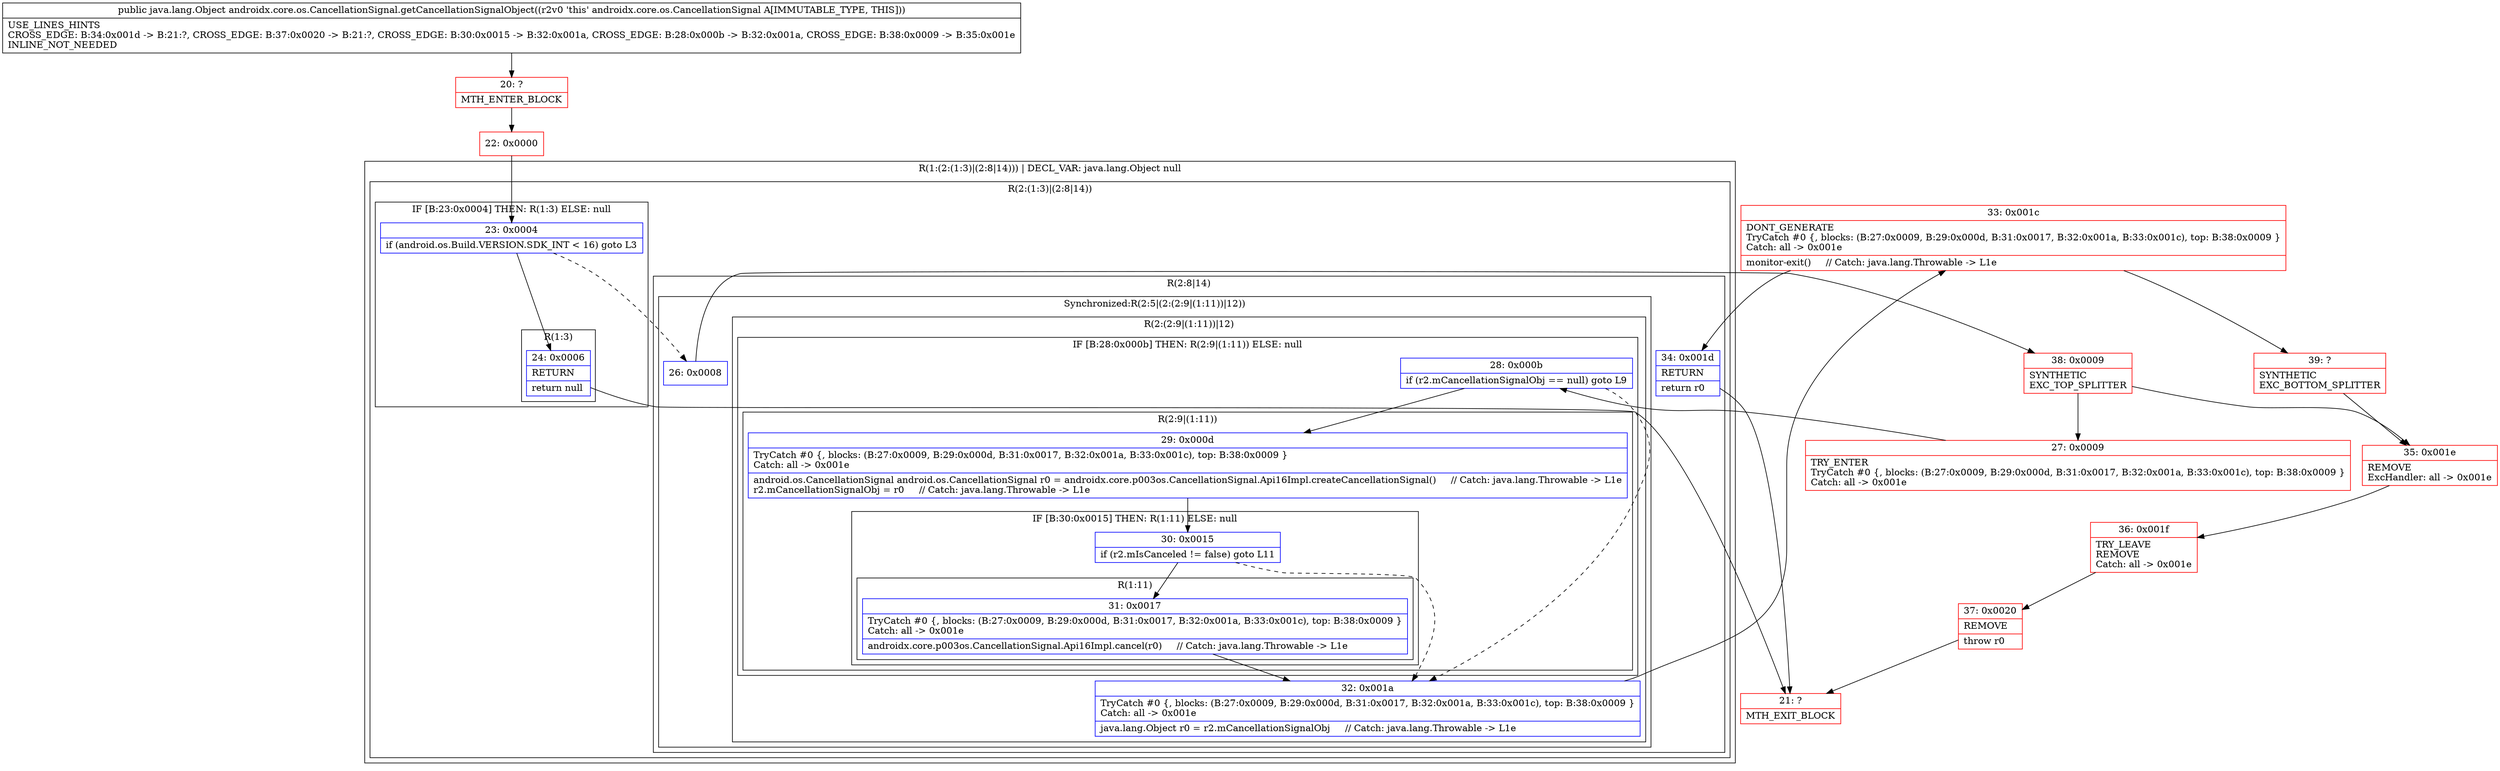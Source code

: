 digraph "CFG forandroidx.core.os.CancellationSignal.getCancellationSignalObject()Ljava\/lang\/Object;" {
subgraph cluster_Region_1170800218 {
label = "R(1:(2:(1:3)|(2:8|14))) | DECL_VAR: java.lang.Object null\l";
node [shape=record,color=blue];
subgraph cluster_Region_1418137137 {
label = "R(2:(1:3)|(2:8|14))";
node [shape=record,color=blue];
subgraph cluster_IfRegion_1324933426 {
label = "IF [B:23:0x0004] THEN: R(1:3) ELSE: null";
node [shape=record,color=blue];
Node_23 [shape=record,label="{23\:\ 0x0004|if (android.os.Build.VERSION.SDK_INT \< 16) goto L3\l}"];
subgraph cluster_Region_919294011 {
label = "R(1:3)";
node [shape=record,color=blue];
Node_24 [shape=record,label="{24\:\ 0x0006|RETURN\l|return null\l}"];
}
}
subgraph cluster_Region_2002891154 {
label = "R(2:8|14)";
node [shape=record,color=blue];
subgraph cluster_SynchronizedRegion_888361622 {
label = "Synchronized:R(2:5|(2:(2:9|(1:11))|12))";
node [shape=record,color=blue];
Node_26 [shape=record,label="{26\:\ 0x0008}"];
subgraph cluster_Region_1052117262 {
label = "R(2:(2:9|(1:11))|12)";
node [shape=record,color=blue];
subgraph cluster_IfRegion_1483289791 {
label = "IF [B:28:0x000b] THEN: R(2:9|(1:11)) ELSE: null";
node [shape=record,color=blue];
Node_28 [shape=record,label="{28\:\ 0x000b|if (r2.mCancellationSignalObj == null) goto L9\l}"];
subgraph cluster_Region_1331408774 {
label = "R(2:9|(1:11))";
node [shape=record,color=blue];
Node_29 [shape=record,label="{29\:\ 0x000d|TryCatch #0 \{, blocks: (B:27:0x0009, B:29:0x000d, B:31:0x0017, B:32:0x001a, B:33:0x001c), top: B:38:0x0009 \}\lCatch: all \-\> 0x001e\l|android.os.CancellationSignal android.os.CancellationSignal r0 = androidx.core.p003os.CancellationSignal.Api16Impl.createCancellationSignal()     \/\/ Catch: java.lang.Throwable \-\> L1e\lr2.mCancellationSignalObj = r0     \/\/ Catch: java.lang.Throwable \-\> L1e\l}"];
subgraph cluster_IfRegion_1360113649 {
label = "IF [B:30:0x0015] THEN: R(1:11) ELSE: null";
node [shape=record,color=blue];
Node_30 [shape=record,label="{30\:\ 0x0015|if (r2.mIsCanceled != false) goto L11\l}"];
subgraph cluster_Region_9161075 {
label = "R(1:11)";
node [shape=record,color=blue];
Node_31 [shape=record,label="{31\:\ 0x0017|TryCatch #0 \{, blocks: (B:27:0x0009, B:29:0x000d, B:31:0x0017, B:32:0x001a, B:33:0x001c), top: B:38:0x0009 \}\lCatch: all \-\> 0x001e\l|androidx.core.p003os.CancellationSignal.Api16Impl.cancel(r0)     \/\/ Catch: java.lang.Throwable \-\> L1e\l}"];
}
}
}
}
Node_32 [shape=record,label="{32\:\ 0x001a|TryCatch #0 \{, blocks: (B:27:0x0009, B:29:0x000d, B:31:0x0017, B:32:0x001a, B:33:0x001c), top: B:38:0x0009 \}\lCatch: all \-\> 0x001e\l|java.lang.Object r0 = r2.mCancellationSignalObj     \/\/ Catch: java.lang.Throwable \-\> L1e\l}"];
}
}
Node_34 [shape=record,label="{34\:\ 0x001d|RETURN\l|return r0\l}"];
}
}
}
Node_20 [shape=record,color=red,label="{20\:\ ?|MTH_ENTER_BLOCK\l}"];
Node_22 [shape=record,color=red,label="{22\:\ 0x0000}"];
Node_21 [shape=record,color=red,label="{21\:\ ?|MTH_EXIT_BLOCK\l}"];
Node_38 [shape=record,color=red,label="{38\:\ 0x0009|SYNTHETIC\lEXC_TOP_SPLITTER\l}"];
Node_27 [shape=record,color=red,label="{27\:\ 0x0009|TRY_ENTER\lTryCatch #0 \{, blocks: (B:27:0x0009, B:29:0x000d, B:31:0x0017, B:32:0x001a, B:33:0x001c), top: B:38:0x0009 \}\lCatch: all \-\> 0x001e\l}"];
Node_33 [shape=record,color=red,label="{33\:\ 0x001c|DONT_GENERATE\lTryCatch #0 \{, blocks: (B:27:0x0009, B:29:0x000d, B:31:0x0017, B:32:0x001a, B:33:0x001c), top: B:38:0x0009 \}\lCatch: all \-\> 0x001e\l|monitor\-exit()     \/\/ Catch: java.lang.Throwable \-\> L1e\l}"];
Node_39 [shape=record,color=red,label="{39\:\ ?|SYNTHETIC\lEXC_BOTTOM_SPLITTER\l}"];
Node_35 [shape=record,color=red,label="{35\:\ 0x001e|REMOVE\lExcHandler: all \-\> 0x001e\l}"];
Node_36 [shape=record,color=red,label="{36\:\ 0x001f|TRY_LEAVE\lREMOVE\lCatch: all \-\> 0x001e\l}"];
Node_37 [shape=record,color=red,label="{37\:\ 0x0020|REMOVE\l|throw r0\l}"];
MethodNode[shape=record,label="{public java.lang.Object androidx.core.os.CancellationSignal.getCancellationSignalObject((r2v0 'this' androidx.core.os.CancellationSignal A[IMMUTABLE_TYPE, THIS]))  | USE_LINES_HINTS\lCROSS_EDGE: B:34:0x001d \-\> B:21:?, CROSS_EDGE: B:37:0x0020 \-\> B:21:?, CROSS_EDGE: B:30:0x0015 \-\> B:32:0x001a, CROSS_EDGE: B:28:0x000b \-\> B:32:0x001a, CROSS_EDGE: B:38:0x0009 \-\> B:35:0x001e\lINLINE_NOT_NEEDED\l}"];
MethodNode -> Node_20;Node_23 -> Node_24;
Node_23 -> Node_26[style=dashed];
Node_24 -> Node_21;
Node_26 -> Node_38;
Node_28 -> Node_29;
Node_28 -> Node_32[style=dashed];
Node_29 -> Node_30;
Node_30 -> Node_31;
Node_30 -> Node_32[style=dashed];
Node_31 -> Node_32;
Node_32 -> Node_33;
Node_34 -> Node_21;
Node_20 -> Node_22;
Node_22 -> Node_23;
Node_38 -> Node_27;
Node_38 -> Node_35;
Node_27 -> Node_28;
Node_33 -> Node_34;
Node_33 -> Node_39;
Node_39 -> Node_35;
Node_35 -> Node_36;
Node_36 -> Node_37;
Node_37 -> Node_21;
}

